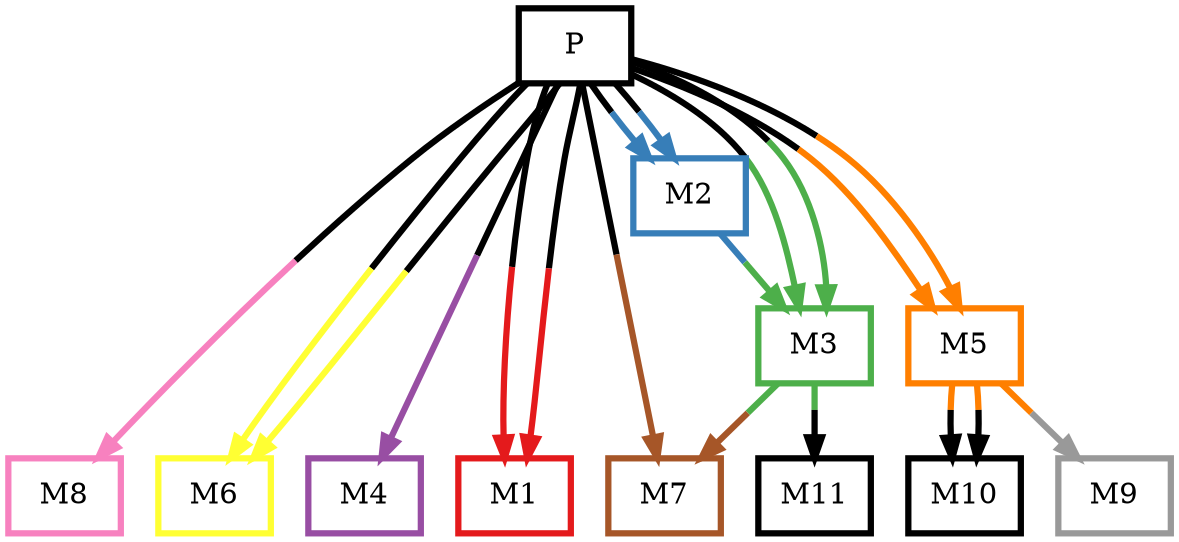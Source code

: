 digraph barS {
	{
		rank=same
	0 [shape=box,penwidth=3,colorscheme=set19,color=0,label="P"]
	}
	{
		rank=same
		11 [shape=box,penwidth=3,colorscheme=set19,color=19,label="M11"]
		10 [shape=box,penwidth=3,colorscheme=set19,color=19,label="M10"]
		9 [shape=box,penwidth=3,colorscheme=set19,color=9,label="M9"]
		8 [shape=box,penwidth=3,colorscheme=set19,color=8,label="M8"]
		7 [shape=box,penwidth=3,colorscheme=set19,color=7,label="M7"]
		6 [shape=box,penwidth=3,colorscheme=set19,color=6,label="M6"]
		4 [shape=box,penwidth=3,colorscheme=set19,color=4,label="M4"]
		1 [shape=box,penwidth=3,colorscheme=set19,color=1,label="M1"]
	}
	5 [shape=box,penwidth=3,colorscheme=set19,color=5,label="M5"]
	3 [shape=box,penwidth=3,colorscheme=set19,color=3,label="M3"]
	2 [shape=box,penwidth=3,colorscheme=set19,color=2,label="M2"]
	5 -> 10 [penwidth=3,colorscheme=set19,color="5;0.5:19"]
	5 -> 10 [penwidth=3,colorscheme=set19,color="5;0.5:19"]
	5 -> 9 [penwidth=3,colorscheme=set19,color="5;0.5:9"]
	3 -> 11 [penwidth=3,colorscheme=set19,color="3;0.5:19"]
	3 -> 7 [penwidth=3,colorscheme=set19,color="3;0.5:7"]
	2 -> 3 [penwidth=3,colorscheme=set19,color="2;0.5:3"]
	0 -> 1 [penwidth=3,colorscheme=set19,color="0;0.5:1"]
	0 -> 1 [penwidth=3,colorscheme=set19,color="0;0.5:1"]
	0 -> 8 [penwidth=3,colorscheme=set19,color="0;0.5:8"]
	0 -> 7 [penwidth=3,colorscheme=set19,color="0;0.5:7"]
	0 -> 3 [penwidth=3,colorscheme=set19,color="0;0.5:3"]
	0 -> 6 [penwidth=3,colorscheme=set19,color="0;0.5:6"]
	0 -> 6 [penwidth=3,colorscheme=set19,color="0;0.5:6"]
	0 -> 5 [penwidth=3,colorscheme=set19,color="0;0.5:5"]
	0 -> 5 [penwidth=3,colorscheme=set19,color="0;0.5:5"]
	0 -> 4 [penwidth=3,colorscheme=set19,color="0;0.5:4"]
	0 -> 3 [penwidth=3,colorscheme=set19,color="0;0.5:3"]
	0 -> 2 [penwidth=3,colorscheme=set19,color="0;0.5:2"]
	0 -> 2 [penwidth=3,colorscheme=set19,color="0;0.5:2"]
}
